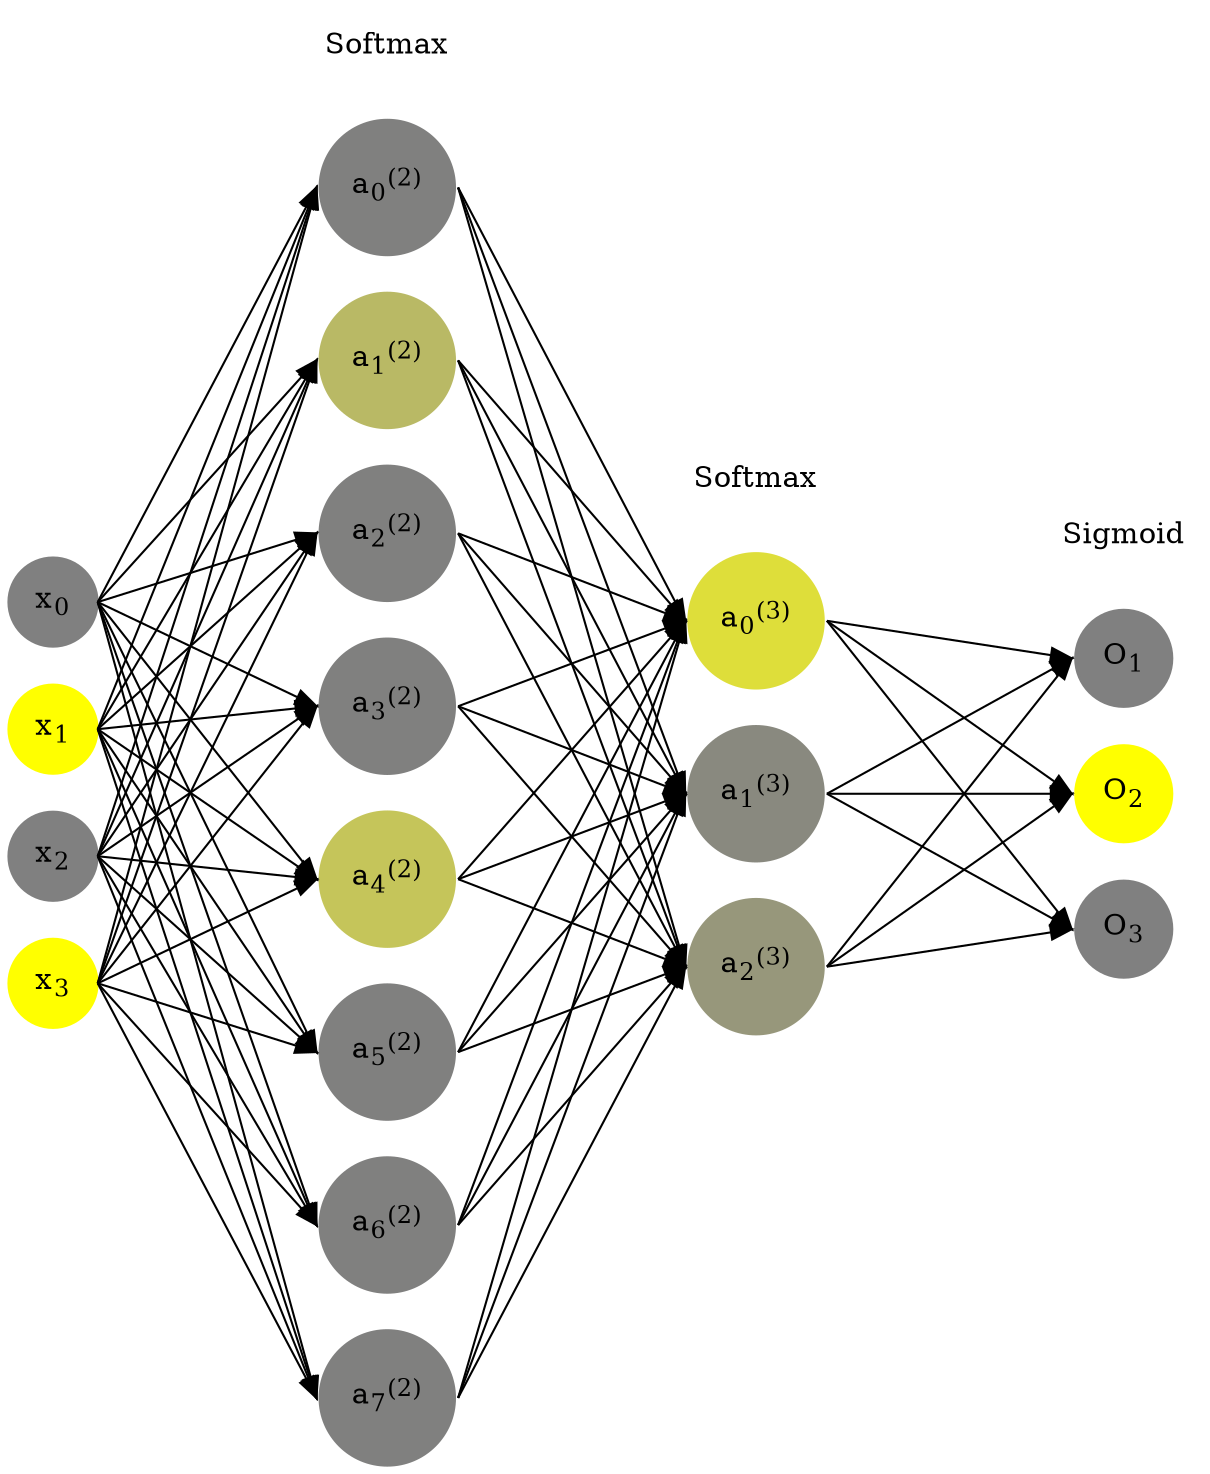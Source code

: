 digraph G {
	rankdir = LR;
	splines=false;
	edge[style=invis];
	ranksep= 1.4;
	{
	node [shape=circle, color="0.1667, 0.0, 0.5", style=filled, fillcolor="0.1667, 0.0, 0.5"];
	x0 [label=<x<sub>0</sub>>];
	}
	{
	node [shape=circle, color="0.1667, 1.0, 1.0", style=filled, fillcolor="0.1667, 1.0, 1.0"];
	x1 [label=<x<sub>1</sub>>];
	}
	{
	node [shape=circle, color="0.1667, 0.0, 0.5", style=filled, fillcolor="0.1667, 0.0, 0.5"];
	x2 [label=<x<sub>2</sub>>];
	}
	{
	node [shape=circle, color="0.1667, 1.0, 1.0", style=filled, fillcolor="0.1667, 1.0, 1.0"];
	x3 [label=<x<sub>3</sub>>];
	}
	{
	node [shape=circle, color="0.1667, 0.002394, 0.501197", style=filled, fillcolor="0.1667, 0.002394, 0.501197"];
	a02 [label=<a<sub>0</sub><sup>(2)</sup>>];
	}
	{
	node [shape=circle, color="0.1667, 0.452813, 0.726406", style=filled, fillcolor="0.1667, 0.452813, 0.726406"];
	a12 [label=<a<sub>1</sub><sup>(2)</sup>>];
	}
	{
	node [shape=circle, color="0.1667, 0.001519, 0.500760", style=filled, fillcolor="0.1667, 0.001519, 0.500760"];
	a22 [label=<a<sub>2</sub><sup>(2)</sup>>];
	}
	{
	node [shape=circle, color="0.1667, 0.000055, 0.500027", style=filled, fillcolor="0.1667, 0.000055, 0.500027"];
	a32 [label=<a<sub>3</sub><sup>(2)</sup>>];
	}
	{
	node [shape=circle, color="0.1667, 0.543022, 0.771511", style=filled, fillcolor="0.1667, 0.543022, 0.771511"];
	a42 [label=<a<sub>4</sub><sup>(2)</sup>>];
	}
	{
	node [shape=circle, color="0.1667, 0.000091, 0.500045", style=filled, fillcolor="0.1667, 0.000091, 0.500045"];
	a52 [label=<a<sub>5</sub><sup>(2)</sup>>];
	}
	{
	node [shape=circle, color="0.1667, 0.000052, 0.500026", style=filled, fillcolor="0.1667, 0.000052, 0.500026"];
	a62 [label=<a<sub>6</sub><sup>(2)</sup>>];
	}
	{
	node [shape=circle, color="0.1667, 0.000054, 0.500027", style=filled, fillcolor="0.1667, 0.000054, 0.500027"];
	a72 [label=<a<sub>7</sub><sup>(2)</sup>>];
	}
	{
	node [shape=circle, color="0.1667, 0.739396, 0.869698", style=filled, fillcolor="0.1667, 0.739396, 0.869698"];
	a03 [label=<a<sub>0</sub><sup>(3)</sup>>];
	}
	{
	node [shape=circle, color="0.1667, 0.077366, 0.538683", style=filled, fillcolor="0.1667, 0.077366, 0.538683"];
	a13 [label=<a<sub>1</sub><sup>(3)</sup>>];
	}
	{
	node [shape=circle, color="0.1667, 0.183238, 0.591619", style=filled, fillcolor="0.1667, 0.183238, 0.591619"];
	a23 [label=<a<sub>2</sub><sup>(3)</sup>>];
	}
	{
	node [shape=circle, color="0.1667, 0.0, 0.5", style=filled, fillcolor="0.1667, 0.0, 0.5"];
	O1 [label=<O<sub>1</sub>>];
	}
	{
	node [shape=circle, color="0.1667, 1.0, 1.0", style=filled, fillcolor="0.1667, 1.0, 1.0"];
	O2 [label=<O<sub>2</sub>>];
	}
	{
	node [shape=circle, color="0.1667, 0.0, 0.5", style=filled, fillcolor="0.1667, 0.0, 0.5"];
	O3 [label=<O<sub>3</sub>>];
	}
	{
	rank=same;
	x0->x1->x2->x3;
	}
	{
	rank=same;
	a02->a12->a22->a32->a42->a52->a62->a72;
	}
	{
	rank=same;
	a03->a13->a23;
	}
	{
	rank=same;
	O1->O2->O3;
	}
	l1 [shape=plaintext,label="Softmax"];
	l1->a02;
	{rank=same; l1;a02};
	l2 [shape=plaintext,label="Softmax"];
	l2->a03;
	{rank=same; l2;a03};
	l3 [shape=plaintext,label="Sigmoid"];
	l3->O1;
	{rank=same; l3;O1};
edge[style=solid, tailport=e, headport=w];
	{x0;x1;x2;x3} -> {a02;a12;a22;a32;a42;a52;a62;a72};
	{a02;a12;a22;a32;a42;a52;a62;a72} -> {a03;a13;a23};
	{a03;a13;a23} -> {O1,O2,O3};
}